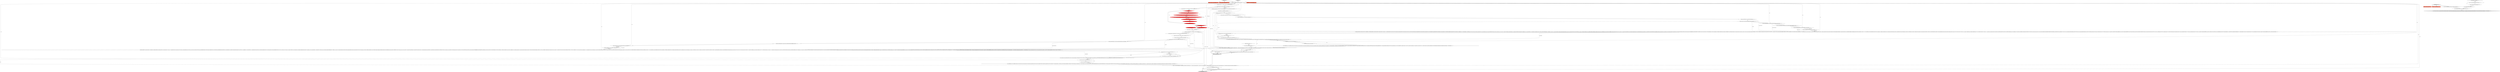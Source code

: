 digraph {
42 [style = filled, label = "final String url = StringUtils.format(\"%s://%s/druid/v2/\",scheme,host)@@@8@@@['0', '1', '0']", fillcolor = white, shape = ellipse image = "AAA0AAABBB2BBB"];
26 [style = filled, label = "types = Pair.of(baseType,bySegmentType)@@@11@@@['1', '0', '0']", fillcolor = red, shape = ellipse image = "AAA1AAABBB1BBB"];
44 [style = filled, label = "final JavaType queryResultType = isBySegment? toolChest.getBySegmentResultType(): toolChest.getBaseResultType()@@@6@@@['0', '1', '0']", fillcolor = white, shape = ellipse image = "AAA0AAABBB2BBB"];
71 [style = filled, label = "throw Throwables.propagate(e)@@@9@@@['0', '0', '1']", fillcolor = white, shape = ellipse image = "AAA0AAABBB3BBB"];
15 [style = filled, label = "final long requestStartTimeNs = System.nanoTime()@@@26@@@['1', '0', '0']", fillcolor = white, shape = ellipse image = "AAA0AAABBB1BBB"];
30 [style = filled, label = "final Map<String,Object> context@@@2@@@['1', '1', '0']", fillcolor = tomato, shape = box image = "AAA0AAABBB1BBB"];
3 [style = filled, label = "final String url = StringUtils.format(\"%s://%s/druid/v2/\",scheme,host)@@@22@@@['1', '0', '0']", fillcolor = white, shape = ellipse image = "AAA0AAABBB1BBB"];
52 [style = filled, label = "final boolean usingBackpressure = maxQueuedBytes > 0@@@17@@@['0', '1', '0']", fillcolor = white, shape = ellipse image = "AAA0AAABBB2BBB"];
63 [style = filled, label = "IOException e@@@221@@@['0', '1', '0']", fillcolor = white, shape = diamond image = "AAA0AAABBB2BBB"];
18 [style = filled, label = "final long maxQueuedBytes = QueryContexts.getMaxQueuedBytes(query,0)@@@30@@@['1', '0', '0']", fillcolor = white, shape = ellipse image = "AAA0AAABBB1BBB"];
68 [style = filled, label = "return ClientResponse.finished(new SequenceInputStream(new Enumeration<InputStream>(){@Override public boolean hasMoreElements(){synchronized (done) {return !done.get() || !queue.isEmpty()}}@Override public InputStream nextElement(){try {return queue.take()}catch (InterruptedException e) }}))@@@12@@@['0', '0', '1']", fillcolor = lightgray, shape = ellipse image = "AAA0AAABBB3BBB"];
73 [style = filled, label = "log.error(e,\"Queue appending interrupted\")@@@7@@@['0', '0', '1']", fillcolor = white, shape = ellipse image = "AAA0AAABBB3BBB"];
57 [style = filled, label = "final String cancelUrl = StringUtils.format(\"%s://%s/druid/v2/%s\",scheme,host,query.getId())@@@9@@@['0', '1', '0']", fillcolor = white, shape = ellipse image = "AAA0AAABBB2BBB"];
19 [style = filled, label = "final HttpResponseHandler<InputStream,InputStream> responseHandler = new HttpResponseHandler<InputStream,InputStream>(){private QueryMetrics<? super Query<T>> acquireResponseMetrics(){if (queryMetrics == null) {queryMetrics = toolChest.makeMetrics(query)queryMetrics.server(host)}return queryMetrics}private boolean enqueue(ChannelBuffer buffer,long chunkNum){final InputStreamHolder holder = InputStreamHolder.fromChannelBuffer(buffer,chunkNum)final long currentQueuedByteCount = queuedByteCount.addAndGet(holder.getLength())queue.put(holder)return !usingBackpressure || currentQueuedByteCount < maxQueuedBytes}private InputStream dequeue(){final InputStreamHolder holder = queue.poll(checkQueryTimeout(),TimeUnit.MILLISECONDS)if (holder == null) {throw new RE(\"Query(%s( url(%s( timed out.\",query.getId(),url)}final long currentQueuedByteCount = queuedByteCount.addAndGet(-holder.getLength())if (usingBackpressure && currentQueuedByteCount < maxQueuedBytes) {long backPressureTime = Preconditions.checkNotNull(trafficCopRef.get(),\"No TrafficCop, how can this be?\").resume(holder.getChunkNum())channelSuspendedTime.addAndGet(backPressureTime)}return holder.getStream()}@Override public ClientResponse<InputStream> handleResponse(HttpResponse response,TrafficCop trafficCop){trafficCopRef.set(trafficCop)checkQueryTimeout()checkTotalBytesLimit(response.getContent().readableBytes())log.debug(\"Initial response from url(%s( for queryId(%s(\",url,query.getId())responseStartTimeNs = System.nanoTime()acquireResponseMetrics().reportNodeTimeToFirstByte(responseStartTimeNs - requestStartTimeNs).emit(emitter)final boolean continueReadingtry {final String responseContext = response.headers().get(\"X-Druid-Response-Context\")if (responseContext != null) {context.putAll(objectMapper.readValue(responseContext,JacksonUtils.TYPE_REFERENCE_MAP_STRING_OBJECT))}continueReading = enqueue(response.getContent(),0L)}catch (final IOException e) catch (InterruptedException e) totalByteCount.addAndGet(response.getContent().readableBytes())return ClientResponse.finished(new SequenceInputStream(new Enumeration<InputStream>(){@Override public boolean hasMoreElements(){if (fail.get() != null) {throw new RE(fail.get())}checkQueryTimeout()synchronized (done) {return !done.get() || !queue.isEmpty()}}@Override public InputStream nextElement(){if (fail.get() != null) {throw new RE(fail.get())}try {return dequeue()}catch (InterruptedException e) }}),continueReading)}@Override public ClientResponse<InputStream> handleChunk(ClientResponse<InputStream> clientResponse,HttpChunk chunk,long chunkNum){checkQueryTimeout()final ChannelBuffer channelBuffer = chunk.getContent()final int bytes = channelBuffer.readableBytes()checkTotalBytesLimit(bytes)boolean continueReading = trueif (bytes > 0) {try {continueReading = enqueue(channelBuffer,chunkNum)}catch (InterruptedException e) totalByteCount.addAndGet(bytes)}return ClientResponse.finished(clientResponse.getObj(),continueReading)}@Override public ClientResponse<InputStream> done(ClientResponse<InputStream> clientResponse){long stopTimeNs = System.nanoTime()long nodeTimeNs = stopTimeNs - requestStartTimeNsfinal long nodeTimeMs = TimeUnit.NANOSECONDS.toMillis(nodeTimeNs)log.debug(\"Completed queryId(%s( request to url(%s( with %,d bytes returned in %,d millis (%,f b/s(.\",query.getId(),url,totalByteCount.get(),nodeTimeMs,totalByteCount.get() / (0.001 * nodeTimeMs))QueryMetrics<? super Query<T>> responseMetrics = acquireResponseMetrics()responseMetrics.reportNodeTime(nodeTimeNs)responseMetrics.reportNodeBytes(totalByteCount.get())if (usingBackpressure) {responseMetrics.reportBackPressureTime(channelSuspendedTime.get())}responseMetrics.emit(emitter)synchronized (done) {try {queue.put(InputStreamHolder.fromChannelBuffer(ChannelBuffers.EMPTY_BUFFER,Long.MAX_VALUE))}catch (InterruptedException e) {done.set(true)}}return ClientResponse.finished(clientResponse.getObj())}@Override public void exceptionCaught(final ClientResponse<InputStream> clientResponse,final Throwable e){String msg = StringUtils.format(\"Query(%s( url(%s( failed with exception msg (%s(\",query.getId(),url,e.getMessage())setupResponseReadFailure(msg,e)}private void setupResponseReadFailure(String msg,Throwable th){fail.set(msg)queue.clear()queue.offer(InputStreamHolder.fromStream(new InputStream(){@Override public int read(){if (th != null) {throw new IOException(msg,th)}{throw new IOException(msg)}}},-1,0))}private long checkQueryTimeout(){long timeLeft = timeoutAt - System.currentTimeMillis()if (timeLeft <= 0) {String msg = StringUtils.format(\"Query(%s( url(%s( timed out.\",query.getId(),url)setupResponseReadFailure(msg,null)throw new RE(msg)}{return timeLeft}}private void checkTotalBytesLimit(long bytes){if (maxScatterGatherBytes < Long.MAX_VALUE && totalBytesGathered.addAndGet(bytes) > maxScatterGatherBytes) {String msg = StringUtils.format(\"Query(%s( url(%s( max scatter-gather bytes limit reached.\",query.getId(),url)setupResponseReadFailure(msg,null)throw new RE(msg)}}}@@@32@@@['1', '0', '0']", fillcolor = white, shape = ellipse image = "AAA0AAABBB1BBB"];
70 [style = filled, label = "InterruptedException e@@@6@@@['0', '0', '1']", fillcolor = white, shape = diamond image = "AAA0AAABBB3BBB"];
1 [style = filled, label = "return retVal@@@250@@@['1', '0', '0']", fillcolor = lightgray, shape = ellipse image = "AAA0AAABBB1BBB"];
32 [style = filled, label = "timeLeft <= 0@@@208@@@['1', '0', '0']", fillcolor = white, shape = diamond image = "AAA0AAABBB1BBB"];
58 [style = filled, label = "final QueryPlus<T> queryPlus@@@2@@@['0', '1', '0']", fillcolor = tomato, shape = box image = "AAA0AAABBB2BBB"];
54 [style = filled, label = "Futures.addCallback(future,new FutureCallback<InputStream>(){@Override public void onSuccess(InputStream result){openConnections.getAndDecrement()}@Override public void onFailure(Throwable t){openConnections.getAndDecrement()if (future.isCancelled()) {try {StatusResponseHolder res = httpClient.go(new Request(HttpMethod.DELETE,new URL(cancelUrl)).setContent(objectMapper.writeValueAsBytes(query)).setHeader(HttpHeaders.Names.CONTENT_TYPE,isSmile? SmileMediaTypes.APPLICATION_JACKSON_SMILE: MediaType.APPLICATION_JSON),new StatusResponseHandler(StandardCharsets.UTF_8),Duration.standardSeconds(1)).get(1,TimeUnit.SECONDS)if (res.getStatus().getCode() >= 500) {throw new RE(\"Error cancelling query(%s(: queriable node returned status(%d( (%s(.\",res.getStatus().getCode(),res.getStatus().getReasonPhrase())}}catch (IOException|ExecutionException|InterruptedException|TimeoutException e) }}})@@@200@@@['0', '1', '0']", fillcolor = white, shape = ellipse image = "AAA0AAABBB2BBB"];
47 [style = filled, label = "future = httpClient.go(new Request(HttpMethod.POST,new URL(url)).setContent(objectMapper.writeValueAsBytes(QueryContexts.withTimeout(query,timeLeft))).setHeader(HttpHeaders.Names.CONTENT_TYPE,isSmile? SmileMediaTypes.APPLICATION_JACKSON_SMILE: MediaType.APPLICATION_JSON),responseHandler,Duration.millis(timeLeft))@@@197@@@['0', '1', '0']", fillcolor = white, shape = ellipse image = "AAA0AAABBB2BBB"];
28 [style = filled, label = "return retVal@@@236@@@['1', '1', '0']", fillcolor = lightgray, shape = ellipse image = "AAA0AAABBB1BBB"];
74 [style = filled, label = "Thread.currentThread().interrupt()@@@8@@@['0', '0', '1']", fillcolor = white, shape = ellipse image = "AAA0AAABBB3BBB"];
55 [style = filled, label = "retVal = Sequences.map(retVal,toolChest.makePreComputeManipulatorFn(query,MetricManipulatorFns.deserializing()))@@@234@@@['0', '1', '0']", fillcolor = white, shape = ellipse image = "AAA0AAABBB2BBB"];
35 [style = filled, label = "final Query<T> query = queryPlus.getQuery()@@@3@@@['1', '1', '0']", fillcolor = white, shape = ellipse image = "AAA0AAABBB1BBB"];
7 [style = filled, label = "run['1', '0', '0']", fillcolor = lightgray, shape = diamond image = "AAA0AAABBB1BBB"];
25 [style = filled, label = "log.debug(\"Querying queryId(%s( url(%s(\",query.getId(),url)@@@25@@@['1', '0', '0']", fillcolor = white, shape = ellipse image = "AAA0AAABBB1BBB"];
40 [style = filled, label = "Futures.addCallback(future,new FutureCallback<InputStream>(){@Override public void onSuccess(InputStream result){openConnections.getAndDecrement()}@Override public void onFailure(Throwable t){openConnections.getAndDecrement()if (future.isCancelled()) {try {StatusResponseHolder res = httpClient.go(new Request(HttpMethod.DELETE,new URL(cancelUrl)).setContent(objectMapper.writeValueAsBytes(query)).setHeader(HttpHeaders.Names.CONTENT_TYPE,isSmile? SmileMediaTypes.APPLICATION_JACKSON_SMILE: MediaType.APPLICATION_JSON),new StatusResponseHandler(StandardCharsets.UTF_8),Duration.standardSeconds(1)).get(1,TimeUnit.SECONDS)if (res.getStatus().getCode() >= 500) {throw new RE(\"Error cancelling query(%s(: queriable node returned status(%d( (%s(.\",res.getStatus().getCode(),res.getStatus().getReasonPhrase())}}catch (IOException|ExecutionException|InterruptedException|TimeoutException e) }}})@@@214@@@['1', '0', '0']", fillcolor = white, shape = ellipse image = "AAA0AAABBB1BBB"];
51 [style = filled, label = "long timeLeft = timeoutAt - System.currentTimeMillis()@@@193@@@['0', '1', '0']", fillcolor = white, shape = ellipse image = "AAA0AAABBB2BBB"];
56 [style = filled, label = "final ListenableFuture<InputStream> future@@@7@@@['0', '1', '0']", fillcolor = white, shape = ellipse image = "AAA0AAABBB2BBB"];
59 [style = filled, label = "final long maxScatterGatherBytes = QueryContexts.getMaxScatterGatherBytes(query)@@@14@@@['0', '1', '0']", fillcolor = white, shape = ellipse image = "AAA0AAABBB2BBB"];
6 [style = filled, label = "throw new RE(\"Query(%s( url(%s( timed out.\",query.getId(),url)@@@209@@@['1', '0', '0']", fillcolor = white, shape = ellipse image = "AAA0AAABBB1BBB"];
13 [style = filled, label = "isBySegment@@@15@@@['1', '0', '0']", fillcolor = red, shape = diamond image = "AAA1AAABBB1BBB"];
17 [style = filled, label = "final String cancelUrl = StringUtils.format(\"%s://%s/druid/v2/%s\",scheme,host,query.getId())@@@23@@@['1', '0', '0']", fillcolor = white, shape = ellipse image = "AAA0AAABBB1BBB"];
61 [style = filled, label = "throw Throwables.propagate(e)@@@222@@@['0', '1', '0']", fillcolor = white, shape = ellipse image = "AAA0AAABBB2BBB"];
37 [style = filled, label = "typeRef = types.rhs@@@16@@@['1', '0', '0']", fillcolor = red, shape = ellipse image = "AAA1AAABBB1BBB"];
66 [style = filled, label = "final AtomicLong totalBytesGathered = (AtomicLong)context.get(QUERY_TOTAL_BYTES_GATHERED)@@@15@@@['0', '1', '0']", fillcolor = white, shape = ellipse image = "AAA0AAABBB2BBB"];
45 [style = filled, label = "openConnections.getAndIncrement()@@@199@@@['0', '1', '0']", fillcolor = white, shape = ellipse image = "AAA0AAABBB2BBB"];
14 [style = filled, label = "Pair<JavaType,JavaType> types = typesMap.get(query.getClass())@@@6@@@['1', '0', '0']", fillcolor = white, shape = ellipse image = "AAA0AAABBB1BBB"];
11 [style = filled, label = "final long maxScatterGatherBytes = QueryContexts.getMaxScatterGatherBytes(query)@@@28@@@['1', '0', '0']", fillcolor = white, shape = ellipse image = "AAA0AAABBB1BBB"];
16 [style = filled, label = "final boolean usingBackpressure = maxQueuedBytes > 0@@@31@@@['1', '0', '0']", fillcolor = white, shape = ellipse image = "AAA0AAABBB1BBB"];
43 [style = filled, label = "timeLeft <= 0@@@194@@@['0', '1', '0']", fillcolor = white, shape = diamond image = "AAA0AAABBB2BBB"];
8 [style = filled, label = "boolean isBySegment = QueryContexts.isBySegment(query)@@@5@@@['1', '1', '0']", fillcolor = white, shape = ellipse image = "AAA0AAABBB1BBB"];
2 [style = filled, label = "final Map<String,Object> context@@@2@@@['1', '0', '0']", fillcolor = tomato, shape = box image = "AAA0AAABBB1BBB"];
24 [style = filled, label = "final ListenableFuture<InputStream> future@@@21@@@['1', '0', '0']", fillcolor = white, shape = ellipse image = "AAA0AAABBB1BBB"];
62 [style = filled, label = "!isBySegment@@@233@@@['0', '1', '0']", fillcolor = white, shape = diamond image = "AAA0AAABBB2BBB"];
10 [style = filled, label = "JavaType baseType = typeFactory.constructType(toolChest.getResultTypeReference())@@@9@@@['1', '0', '0']", fillcolor = red, shape = ellipse image = "AAA1AAABBB1BBB"];
65 [style = filled, label = "final long maxQueuedBytes = QueryContexts.getMaxQueuedBytes(query,0)@@@16@@@['0', '1', '0']", fillcolor = white, shape = ellipse image = "AAA0AAABBB2BBB"];
23 [style = filled, label = "QueryToolChest<T,Query<T>> toolChest = warehouse.getToolChest(query)@@@4@@@['1', '1', '0']", fillcolor = white, shape = ellipse image = "AAA0AAABBB1BBB"];
46 [style = filled, label = "run['0', '1', '0']", fillcolor = lightgray, shape = diamond image = "AAA0AAABBB2BBB"];
38 [style = filled, label = "queryWatcher.registerQuery(query,future)@@@212@@@['1', '0', '0']", fillcolor = white, shape = ellipse image = "AAA0AAABBB1BBB"];
4 [style = filled, label = "Sequence<T> retVal = new BaseSequence<>(new BaseSequence.IteratorMaker<T,JsonParserIterator<T>>(){@Override public JsonParserIterator<T> make(){return new JsonParserIterator<T>(typeRef,future,url,query,host,objectMapper,null)}@Override public void cleanup(JsonParserIterator<T> iterFromMake){CloseQuietly.close(iterFromMake)}})@@@238@@@['1', '0', '0']", fillcolor = white, shape = ellipse image = "AAA0AAABBB1BBB"];
5 [style = filled, label = "openConnections.getAndIncrement()@@@213@@@['1', '0', '0']", fillcolor = white, shape = ellipse image = "AAA0AAABBB1BBB"];
21 [style = filled, label = "IOException e@@@235@@@['1', '0', '0']", fillcolor = white, shape = diamond image = "AAA0AAABBB1BBB"];
41 [style = filled, label = "log.debug(\"Querying queryId(%s( url(%s(\",query.getId(),url)@@@11@@@['0', '1', '0']", fillcolor = white, shape = ellipse image = "AAA0AAABBB2BBB"];
27 [style = filled, label = "typeRef = types.lhs@@@19@@@['1', '0', '0']", fillcolor = red, shape = ellipse image = "AAA1AAABBB1BBB"];
12 [style = filled, label = "final long timeoutAt = query.getContextValue(QUERY_FAIL_TIME)@@@27@@@['1', '0', '0']", fillcolor = white, shape = ellipse image = "AAA0AAABBB1BBB"];
48 [style = filled, label = "Sequence<T> retVal = new BaseSequence<>(new BaseSequence.IteratorMaker<T,JsonParserIterator<T>>(){@Override public JsonParserIterator<T> make(){return new JsonParserIterator<T>(queryResultType,future,url,query,host,objectMapper,null)}@Override public void cleanup(JsonParserIterator<T> iterFromMake){CloseQuietly.close(iterFromMake)}})@@@224@@@['0', '1', '0']", fillcolor = white, shape = ellipse image = "AAA0AAABBB2BBB"];
0 [style = filled, label = "!isBySegment@@@247@@@['1', '0', '0']", fillcolor = white, shape = diamond image = "AAA0AAABBB1BBB"];
33 [style = filled, label = "final AtomicLong totalBytesGathered = (AtomicLong)context.get(QUERY_TOTAL_BYTES_GATHERED)@@@29@@@['1', '0', '0']", fillcolor = white, shape = ellipse image = "AAA0AAABBB1BBB"];
34 [style = filled, label = "JavaType bySegmentType = typeFactory.constructParametricType(,typeFactory.constructParametricType(,baseType))@@@10@@@['1', '0', '0']", fillcolor = red, shape = ellipse image = "AAA1AAABBB1BBB"];
50 [style = filled, label = "final HttpResponseHandler<InputStream,InputStream> responseHandler = new HttpResponseHandler<InputStream,InputStream>(){private QueryMetrics<? super Query<T>> acquireResponseMetrics(){if (queryMetrics == null) {queryMetrics = toolChest.makeMetrics(query)queryMetrics.server(host)}return queryMetrics}private boolean enqueue(ChannelBuffer buffer,long chunkNum){final InputStreamHolder holder = InputStreamHolder.fromChannelBuffer(buffer,chunkNum)final long currentQueuedByteCount = queuedByteCount.addAndGet(holder.getLength())queue.put(holder)return !usingBackpressure || currentQueuedByteCount < maxQueuedBytes}private InputStream dequeue(){final InputStreamHolder holder = queue.poll(checkQueryTimeout(),TimeUnit.MILLISECONDS)if (holder == null) {throw new RE(\"Query(%s( url(%s( timed out.\",query.getId(),url)}final long currentQueuedByteCount = queuedByteCount.addAndGet(-holder.getLength())if (usingBackpressure && currentQueuedByteCount < maxQueuedBytes) {long backPressureTime = Preconditions.checkNotNull(trafficCopRef.get(),\"No TrafficCop, how can this be?\").resume(holder.getChunkNum())channelSuspendedTime.addAndGet(backPressureTime)}return holder.getStream()}@Override public ClientResponse<InputStream> handleResponse(HttpResponse response,TrafficCop trafficCop){trafficCopRef.set(trafficCop)checkQueryTimeout()checkTotalBytesLimit(response.getContent().readableBytes())log.debug(\"Initial response from url(%s( for queryId(%s(\",url,query.getId())responseStartTimeNs = System.nanoTime()acquireResponseMetrics().reportNodeTimeToFirstByte(responseStartTimeNs - requestStartTimeNs).emit(emitter)final boolean continueReadingtry {final String responseContext = response.headers().get(\"X-Druid-Response-Context\")if (responseContext != null) {context.putAll(objectMapper.readValue(responseContext,JacksonUtils.TYPE_REFERENCE_MAP_STRING_OBJECT))}continueReading = enqueue(response.getContent(),0L)}catch (final IOException e) catch (InterruptedException e) totalByteCount.addAndGet(response.getContent().readableBytes())return ClientResponse.finished(new SequenceInputStream(new Enumeration<InputStream>(){@Override public boolean hasMoreElements(){if (fail.get() != null) {throw new RE(fail.get())}checkQueryTimeout()synchronized (done) {return !done.get() || !queue.isEmpty()}}@Override public InputStream nextElement(){if (fail.get() != null) {throw new RE(fail.get())}try {return dequeue()}catch (InterruptedException e) }}),continueReading)}@Override public ClientResponse<InputStream> handleChunk(ClientResponse<InputStream> clientResponse,HttpChunk chunk,long chunkNum){checkQueryTimeout()final ChannelBuffer channelBuffer = chunk.getContent()final int bytes = channelBuffer.readableBytes()checkTotalBytesLimit(bytes)boolean continueReading = trueif (bytes > 0) {try {continueReading = enqueue(channelBuffer,chunkNum)}catch (InterruptedException e) totalByteCount.addAndGet(bytes)}return ClientResponse.finished(clientResponse.getObj(),continueReading)}@Override public ClientResponse<InputStream> done(ClientResponse<InputStream> clientResponse){long stopTimeNs = System.nanoTime()long nodeTimeNs = stopTimeNs - requestStartTimeNsfinal long nodeTimeMs = TimeUnit.NANOSECONDS.toMillis(nodeTimeNs)log.debug(\"Completed queryId(%s( request to url(%s( with %,d bytes returned in %,d millis (%,f b/s(.\",query.getId(),url,totalByteCount.get(),nodeTimeMs,totalByteCount.get() / (0.001 * nodeTimeMs))QueryMetrics<? super Query<T>> responseMetrics = acquireResponseMetrics()responseMetrics.reportNodeTime(nodeTimeNs)responseMetrics.reportNodeBytes(totalByteCount.get())if (usingBackpressure) {responseMetrics.reportBackPressureTime(channelSuspendedTime.get())}responseMetrics.emit(emitter)synchronized (done) {try {queue.put(InputStreamHolder.fromChannelBuffer(ChannelBuffers.EMPTY_BUFFER,Long.MAX_VALUE))}catch (InterruptedException e) {done.set(true)}}return ClientResponse.finished(clientResponse.getObj())}@Override public void exceptionCaught(final ClientResponse<InputStream> clientResponse,final Throwable e){String msg = StringUtils.format(\"Query(%s( url(%s( failed with exception msg (%s(\",query.getId(),url,e.getMessage())setupResponseReadFailure(msg,e)}private void setupResponseReadFailure(String msg,Throwable th){fail.set(msg)queue.clear()queue.offer(InputStreamHolder.fromStream(new InputStream(){@Override public int read(){if (th != null) {throw new IOException(msg,th)}{throw new IOException(msg)}}},-1,0))}private long checkQueryTimeout(){long timeLeft = timeoutAt - System.currentTimeMillis()if (timeLeft <= 0) {String msg = StringUtils.format(\"Query(%s( url(%s( timed out.\",query.getId(),url)setupResponseReadFailure(msg,null)throw new RE(msg)}{return timeLeft}}private void checkTotalBytesLimit(long bytes){if (maxScatterGatherBytes < Long.MAX_VALUE && totalBytesGathered.addAndGet(bytes) > maxScatterGatherBytes) {String msg = StringUtils.format(\"Query(%s( url(%s( max scatter-gather bytes limit reached.\",query.getId(),url)setupResponseReadFailure(msg,null)throw new RE(msg)}}}@@@18@@@['0', '1', '0']", fillcolor = white, shape = ellipse image = "AAA0AAABBB2BBB"];
60 [style = filled, label = "throw new RE(\"Query(%s( url(%s( timed out.\",query.getId(),url)@@@195@@@['0', '1', '0']", fillcolor = white, shape = ellipse image = "AAA0AAABBB2BBB"];
76 [style = filled, label = "byteCount.addAndGet(response.getContent().readableBytes())@@@11@@@['0', '0', '1']", fillcolor = white, shape = ellipse image = "AAA0AAABBB3BBB"];
29 [style = filled, label = "final TypeFactory typeFactory = objectMapper.getTypeFactory()@@@8@@@['1', '0', '0']", fillcolor = red, shape = ellipse image = "AAA1AAABBB1BBB"];
39 [style = filled, label = "future = httpClient.go(new Request(HttpMethod.POST,new URL(url)).setContent(objectMapper.writeValueAsBytes(QueryContexts.withTimeout(query,timeLeft))).setHeader(HttpHeaders.Names.CONTENT_TYPE,isSmile? SmileMediaTypes.APPLICATION_JACKSON_SMILE: MediaType.APPLICATION_JSON),responseHandler,Duration.millis(timeLeft))@@@211@@@['1', '0', '0']", fillcolor = white, shape = ellipse image = "AAA0AAABBB1BBB"];
36 [style = filled, label = "types == null@@@7@@@['1', '0', '0']", fillcolor = red, shape = diamond image = "AAA1AAABBB1BBB"];
64 [style = filled, label = "queryWatcher.registerQuery(query,future)@@@198@@@['0', '1', '0']", fillcolor = white, shape = ellipse image = "AAA0AAABBB2BBB"];
9 [style = filled, label = "final JavaType typeRef@@@14@@@['1', '0', '0']", fillcolor = red, shape = ellipse image = "AAA1AAABBB1BBB"];
72 [style = filled, label = "handleResponse['0', '0', '1']", fillcolor = lightgray, shape = diamond image = "AAA0AAABBB3BBB"];
49 [style = filled, label = "final long requestStartTimeNs = System.nanoTime()@@@12@@@['0', '1', '0']", fillcolor = white, shape = ellipse image = "AAA0AAABBB2BBB"];
67 [style = filled, label = "TrafficCop trafficCop@@@2@@@['0', '0', '1']", fillcolor = tomato, shape = box image = "AAA0AAABBB3BBB"];
53 [style = filled, label = "final long timeoutAt = query.getContextValue(QUERY_FAIL_TIME)@@@13@@@['0', '1', '0']", fillcolor = white, shape = ellipse image = "AAA0AAABBB2BBB"];
20 [style = filled, label = "typesMap.put(query.getClass(),types)@@@12@@@['1', '0', '0']", fillcolor = red, shape = ellipse image = "AAA1AAABBB1BBB"];
75 [style = filled, label = "HttpResponse response@@@2@@@['0', '0', '1']", fillcolor = tomato, shape = box image = "AAA0AAABBB3BBB"];
69 [style = filled, label = "queue.put(new ChannelBufferInputStream(response.getContent()))@@@4@@@['0', '0', '1']", fillcolor = white, shape = ellipse image = "AAA0AAABBB3BBB"];
31 [style = filled, label = "long timeLeft = timeoutAt - System.currentTimeMillis()@@@207@@@['1', '0', '0']", fillcolor = white, shape = ellipse image = "AAA0AAABBB1BBB"];
22 [style = filled, label = "retVal = Sequences.map(retVal,toolChest.makePreComputeManipulatorFn(query,MetricManipulatorFns.deserializing()))@@@248@@@['1', '0', '0']", fillcolor = white, shape = ellipse image = "AAA0AAABBB1BBB"];
40->4 [style = bold, label=""];
17->25 [style = bold, label=""];
43->60 [style = bold, label=""];
69->76 [style = bold, label=""];
72->75 [style = dotted, label="true"];
20->9 [style = bold, label=""];
65->52 [style = solid, label="maxQueuedBytes"];
76->68 [style = bold, label=""];
36->29 [style = bold, label=""];
35->55 [style = solid, label="query"];
73->74 [style = bold, label=""];
7->35 [style = bold, label=""];
47->64 [style = solid, label="future"];
51->47 [style = solid, label="timeLeft"];
62->55 [style = bold, label=""];
35->19 [style = solid, label="query"];
57->41 [style = bold, label=""];
48->28 [style = solid, label="retVal"];
8->44 [style = bold, label=""];
32->6 [style = bold, label=""];
59->66 [style = bold, label=""];
21->28 [style = bold, label=""];
36->20 [style = dotted, label="true"];
48->62 [style = bold, label=""];
42->48 [style = solid, label="url"];
35->23 [style = bold, label=""];
70->73 [style = bold, label=""];
60->47 [style = bold, label=""];
63->61 [style = dotted, label="true"];
18->16 [style = solid, label="maxQueuedBytes"];
34->26 [style = bold, label=""];
33->18 [style = bold, label=""];
3->6 [style = solid, label="url"];
35->48 [style = solid, label="query"];
11->33 [style = bold, label=""];
25->15 [style = bold, label=""];
39->38 [style = bold, label=""];
39->4 [style = solid, label="future"];
13->37 [style = dotted, label="true"];
39->40 [style = solid, label="future"];
31->39 [style = solid, label="timeLeft"];
4->1 [style = solid, label="retVal"];
44->48 [style = solid, label="queryResultType"];
19->39 [style = solid, label="responseHandler"];
46->58 [style = dotted, label="true"];
34->26 [style = solid, label="bySegmentType"];
46->30 [style = dotted, label="true"];
13->27 [style = dotted, label="false"];
47->64 [style = bold, label=""];
36->9 [style = bold, label=""];
11->19 [style = solid, label="maxScatterGatherBytes"];
8->13 [style = solid, label="isBySegment"];
12->11 [style = bold, label=""];
47->48 [style = solid, label="future"];
41->49 [style = bold, label=""];
23->8 [style = bold, label=""];
16->19 [style = bold, label=""];
21->28 [style = dotted, label="true"];
70->71 [style = dotted, label="true"];
51->43 [style = solid, label="timeLeft"];
48->55 [style = solid, label="retVal"];
4->0 [style = bold, label=""];
61->48 [style = bold, label=""];
13->37 [style = bold, label=""];
64->45 [style = bold, label=""];
43->47 [style = bold, label=""];
10->34 [style = bold, label=""];
70->73 [style = dotted, label="true"];
3->4 [style = solid, label="url"];
35->50 [style = solid, label="query"];
35->18 [style = solid, label="query"];
8->44 [style = solid, label="isBySegment"];
62->28 [style = bold, label=""];
3->25 [style = solid, label="url"];
35->23 [style = solid, label="query"];
31->32 [style = solid, label="timeLeft"];
43->60 [style = dotted, label="true"];
35->59 [style = solid, label="query"];
15->12 [style = bold, label=""];
36->29 [style = dotted, label="true"];
6->39 [style = bold, label=""];
24->3 [style = bold, label=""];
26->20 [style = bold, label=""];
16->19 [style = solid, label="usingBackpressure"];
14->36 [style = bold, label=""];
66->65 [style = bold, label=""];
38->5 [style = bold, label=""];
7->2 [style = dotted, label="true"];
10->26 [style = solid, label="baseType"];
26->20 [style = solid, label="types"];
44->56 [style = bold, label=""];
37->24 [style = bold, label=""];
72->69 [style = bold, label=""];
62->55 [style = dotted, label="true"];
59->50 [style = solid, label="maxScatterGatherBytes"];
32->6 [style = dotted, label="true"];
14->36 [style = solid, label="types"];
31->32 [style = bold, label=""];
8->14 [style = bold, label=""];
35->65 [style = solid, label="query"];
35->11 [style = solid, label="query"];
71->76 [style = bold, label=""];
72->67 [style = dotted, label="true"];
13->27 [style = bold, label=""];
42->50 [style = solid, label="url"];
65->52 [style = bold, label=""];
10->34 [style = solid, label="baseType"];
42->57 [style = bold, label=""];
0->1 [style = bold, label=""];
65->50 [style = solid, label="maxQueuedBytes"];
47->54 [style = solid, label="future"];
46->35 [style = bold, label=""];
29->10 [style = bold, label=""];
3->17 [style = bold, label=""];
52->50 [style = bold, label=""];
27->24 [style = bold, label=""];
39->38 [style = solid, label="future"];
32->39 [style = bold, label=""];
51->43 [style = bold, label=""];
22->1 [style = bold, label=""];
63->61 [style = bold, label=""];
5->40 [style = bold, label=""];
35->8 [style = solid, label="query"];
52->50 [style = solid, label="usingBackpressure"];
50->47 [style = solid, label="responseHandler"];
36->26 [style = dotted, label="true"];
53->51 [style = solid, label="timeoutAt"];
18->16 [style = bold, label=""];
3->19 [style = solid, label="url"];
19->31 [style = bold, label=""];
42->60 [style = solid, label="url"];
42->41 [style = solid, label="url"];
74->71 [style = bold, label=""];
55->28 [style = solid, label="retVal"];
54->48 [style = bold, label=""];
27->4 [style = solid, label="typeRef"];
4->22 [style = solid, label="retVal"];
12->31 [style = solid, label="timeoutAt"];
56->42 [style = bold, label=""];
0->22 [style = dotted, label="true"];
37->4 [style = solid, label="typeRef"];
36->10 [style = dotted, label="true"];
49->53 [style = bold, label=""];
45->54 [style = bold, label=""];
18->19 [style = solid, label="maxQueuedBytes"];
53->59 [style = bold, label=""];
35->4 [style = solid, label="query"];
15->19 [style = solid, label="requestStartTimeNs"];
12->19 [style = solid, label="timeoutAt"];
0->22 [style = bold, label=""];
35->22 [style = solid, label="query"];
50->51 [style = bold, label=""];
70->74 [style = dotted, label="true"];
53->50 [style = solid, label="timeoutAt"];
49->50 [style = solid, label="requestStartTimeNs"];
7->30 [style = dotted, label="true"];
36->34 [style = dotted, label="true"];
22->1 [style = solid, label="retVal"];
35->64 [style = solid, label="query"];
35->38 [style = solid, label="query"];
55->28 [style = bold, label=""];
28->4 [style = bold, label=""];
9->13 [style = bold, label=""];
}
